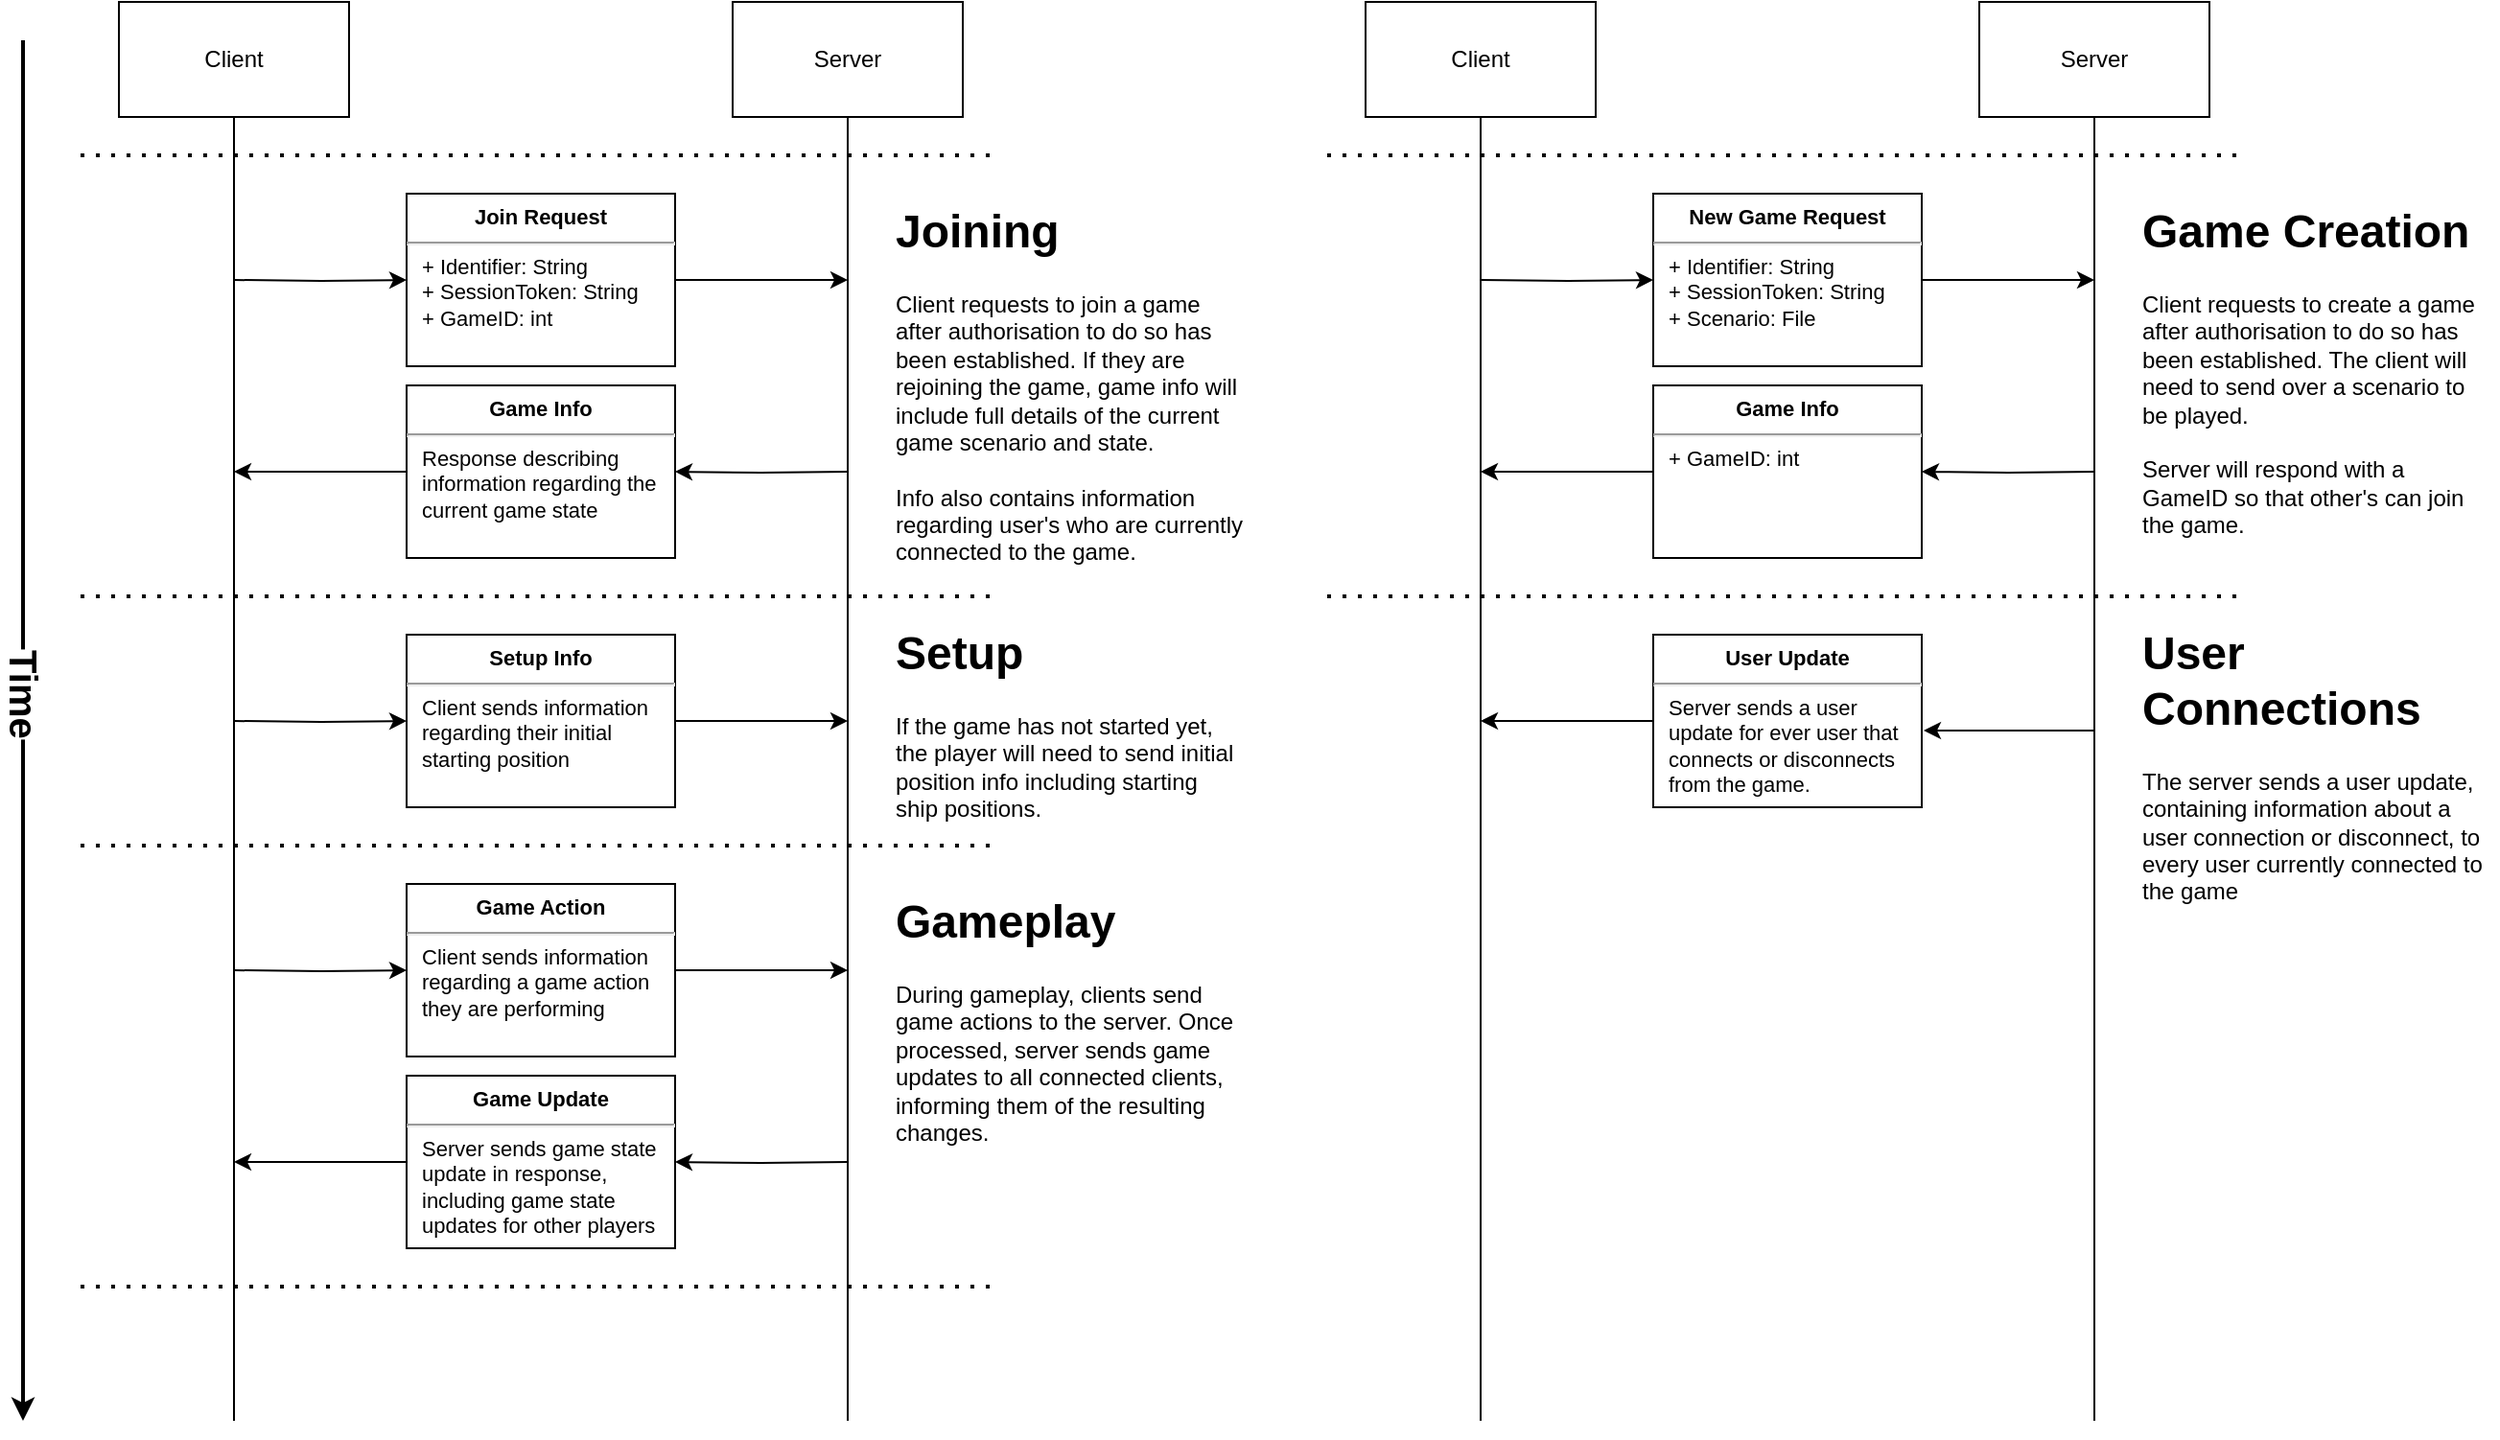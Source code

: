 <mxfile version="14.5.1" type="device"><diagram id="use4K3tZvgc8q5i0KIRh" name="Page-1"><mxGraphModel dx="2426" dy="1392" grid="1" gridSize="10" guides="1" tooltips="1" connect="1" arrows="1" fold="1" page="1" pageScale="1" pageWidth="1169" pageHeight="827" math="0" shadow="0"><root><mxCell id="0"/><mxCell id="1" parent="0"/><mxCell id="cgg7V8eqjSPqjETD0EGK-1" value="Client" style="rounded=0;whiteSpace=wrap;html=1;" vertex="1" parent="1"><mxGeometry x="90" y="40" width="120" height="60" as="geometry"/></mxCell><mxCell id="cgg7V8eqjSPqjETD0EGK-2" value="Server" style="rounded=0;whiteSpace=wrap;html=1;" vertex="1" parent="1"><mxGeometry x="410" y="40" width="120" height="60" as="geometry"/></mxCell><mxCell id="cgg7V8eqjSPqjETD0EGK-3" value="" style="endArrow=none;html=1;entryX=0.5;entryY=1;entryDx=0;entryDy=0;" edge="1" parent="1" target="cgg7V8eqjSPqjETD0EGK-1"><mxGeometry width="50" height="50" relative="1" as="geometry"><mxPoint x="150" y="780" as="sourcePoint"/><mxPoint x="350" y="240" as="targetPoint"/></mxGeometry></mxCell><mxCell id="cgg7V8eqjSPqjETD0EGK-4" value="" style="endArrow=none;html=1;entryX=0.5;entryY=1;entryDx=0;entryDy=0;" edge="1" parent="1" target="cgg7V8eqjSPqjETD0EGK-2"><mxGeometry width="50" height="50" relative="1" as="geometry"><mxPoint x="470" y="780" as="sourcePoint"/><mxPoint x="350" y="240" as="targetPoint"/></mxGeometry></mxCell><mxCell id="cgg7V8eqjSPqjETD0EGK-11" style="edgeStyle=orthogonalEdgeStyle;rounded=0;orthogonalLoop=1;jettySize=auto;html=1;exitX=1;exitY=0.5;exitDx=0;exitDy=0;" edge="1" parent="1" source="cgg7V8eqjSPqjETD0EGK-18"><mxGeometry relative="1" as="geometry"><mxPoint x="470" y="185" as="targetPoint"/><mxPoint x="370" y="180" as="sourcePoint"/></mxGeometry></mxCell><mxCell id="cgg7V8eqjSPqjETD0EGK-12" style="edgeStyle=orthogonalEdgeStyle;rounded=0;orthogonalLoop=1;jettySize=auto;html=1;entryX=0;entryY=0.5;entryDx=0;entryDy=0;" edge="1" parent="1" target="cgg7V8eqjSPqjETD0EGK-18"><mxGeometry relative="1" as="geometry"><mxPoint x="250" y="180" as="targetPoint"/><mxPoint x="150" y="185" as="sourcePoint"/></mxGeometry></mxCell><mxCell id="cgg7V8eqjSPqjETD0EGK-18" value="&lt;p style=&quot;margin: 6px 0px 0px ; text-align: center ; font-size: 11px&quot;&gt;&lt;b&gt;Join Request&lt;/b&gt;&lt;/p&gt;&lt;hr style=&quot;font-size: 11px&quot;&gt;&lt;p style=&quot;margin: 0px 0px 0px 8px ; font-size: 11px&quot;&gt;&lt;font style=&quot;font-size: 11px&quot;&gt;+ Identifier: String&lt;/font&gt;&lt;/p&gt;&lt;p style=&quot;margin: 0px 0px 0px 8px ; font-size: 11px&quot;&gt;&lt;font style=&quot;font-size: 11px&quot;&gt;+ SessionToken: String&lt;/font&gt;&lt;/p&gt;&lt;p style=&quot;margin: 0px 0px 0px 8px ; font-size: 11px&quot;&gt;&lt;font style=&quot;font-size: 11px&quot;&gt;+ GameID: int&lt;/font&gt;&lt;/p&gt;" style="align=left;overflow=fill;html=1;dropTarget=0;whiteSpace=wrap;" vertex="1" parent="1"><mxGeometry x="240" y="140" width="140" height="90" as="geometry"/></mxCell><mxCell id="cgg7V8eqjSPqjETD0EGK-23" style="edgeStyle=orthogonalEdgeStyle;rounded=0;orthogonalLoop=1;jettySize=auto;html=1;" edge="1" parent="1" source="cgg7V8eqjSPqjETD0EGK-20"><mxGeometry relative="1" as="geometry"><mxPoint x="150" y="285" as="targetPoint"/></mxGeometry></mxCell><mxCell id="cgg7V8eqjSPqjETD0EGK-20" value="&lt;p style=&quot;margin: 6px 0px 0px ; text-align: center ; font-size: 11px&quot;&gt;&lt;b&gt;Game Info&lt;/b&gt;&lt;/p&gt;&lt;hr style=&quot;font-size: 11px&quot;&gt;&lt;p style=&quot;margin: 0px 0px 0px 8px ; font-size: 11px&quot;&gt;Response describing information regarding the current game state&lt;/p&gt;" style="align=left;overflow=fill;html=1;dropTarget=0;whiteSpace=wrap;" vertex="1" parent="1"><mxGeometry x="240" y="240" width="140" height="90" as="geometry"/></mxCell><mxCell id="cgg7V8eqjSPqjETD0EGK-22" style="edgeStyle=orthogonalEdgeStyle;rounded=0;orthogonalLoop=1;jettySize=auto;html=1;entryX=1;entryY=0.5;entryDx=0;entryDy=0;" edge="1" parent="1" target="cgg7V8eqjSPqjETD0EGK-20"><mxGeometry relative="1" as="geometry"><mxPoint x="480" y="195" as="targetPoint"/><mxPoint x="470" y="285" as="sourcePoint"/></mxGeometry></mxCell><mxCell id="cgg7V8eqjSPqjETD0EGK-26" style="edgeStyle=orthogonalEdgeStyle;rounded=0;orthogonalLoop=1;jettySize=auto;html=1;" edge="1" parent="1" source="cgg7V8eqjSPqjETD0EGK-24"><mxGeometry relative="1" as="geometry"><mxPoint x="470" y="415" as="targetPoint"/></mxGeometry></mxCell><mxCell id="cgg7V8eqjSPqjETD0EGK-24" value="&lt;p style=&quot;margin: 6px 0px 0px ; text-align: center ; font-size: 11px&quot;&gt;&lt;b&gt;Setup Info&lt;/b&gt;&lt;/p&gt;&lt;hr style=&quot;font-size: 11px&quot;&gt;&lt;p style=&quot;margin: 0px 0px 0px 8px ; font-size: 11px&quot;&gt;Client sends information regarding their initial starting position&lt;/p&gt;" style="align=left;overflow=fill;html=1;dropTarget=0;whiteSpace=wrap;" vertex="1" parent="1"><mxGeometry x="240" y="370" width="140" height="90" as="geometry"/></mxCell><mxCell id="cgg7V8eqjSPqjETD0EGK-25" style="edgeStyle=orthogonalEdgeStyle;rounded=0;orthogonalLoop=1;jettySize=auto;html=1;entryX=0;entryY=0.5;entryDx=0;entryDy=0;" edge="1" parent="1" target="cgg7V8eqjSPqjETD0EGK-24"><mxGeometry relative="1" as="geometry"><mxPoint x="160" y="325" as="targetPoint"/><mxPoint x="150" y="415" as="sourcePoint"/></mxGeometry></mxCell><mxCell id="cgg7V8eqjSPqjETD0EGK-29" style="edgeStyle=orthogonalEdgeStyle;rounded=0;orthogonalLoop=1;jettySize=auto;html=1;" edge="1" parent="1" source="cgg7V8eqjSPqjETD0EGK-27"><mxGeometry relative="1" as="geometry"><mxPoint x="470" y="545" as="targetPoint"/></mxGeometry></mxCell><mxCell id="cgg7V8eqjSPqjETD0EGK-27" value="&lt;p style=&quot;margin: 6px 0px 0px ; text-align: center ; font-size: 11px&quot;&gt;&lt;b&gt;Game Action&lt;/b&gt;&lt;/p&gt;&lt;hr style=&quot;font-size: 11px&quot;&gt;&lt;p style=&quot;margin: 0px 0px 0px 8px ; font-size: 11px&quot;&gt;Client sends information regarding a game action they are performing&lt;/p&gt;" style="align=left;overflow=fill;html=1;dropTarget=0;whiteSpace=wrap;" vertex="1" parent="1"><mxGeometry x="240" y="500" width="140" height="90" as="geometry"/></mxCell><mxCell id="cgg7V8eqjSPqjETD0EGK-28" style="edgeStyle=orthogonalEdgeStyle;rounded=0;orthogonalLoop=1;jettySize=auto;html=1;entryX=0;entryY=0.5;entryDx=0;entryDy=0;" edge="1" parent="1" target="cgg7V8eqjSPqjETD0EGK-27"><mxGeometry relative="1" as="geometry"><mxPoint x="250" y="455" as="targetPoint"/><mxPoint x="150" y="545" as="sourcePoint"/></mxGeometry></mxCell><mxCell id="cgg7V8eqjSPqjETD0EGK-32" style="edgeStyle=orthogonalEdgeStyle;rounded=0;orthogonalLoop=1;jettySize=auto;html=1;" edge="1" parent="1" source="cgg7V8eqjSPqjETD0EGK-30"><mxGeometry relative="1" as="geometry"><mxPoint x="150" y="645" as="targetPoint"/></mxGeometry></mxCell><mxCell id="cgg7V8eqjSPqjETD0EGK-30" value="&lt;p style=&quot;margin: 6px 0px 0px ; text-align: center ; font-size: 11px&quot;&gt;&lt;b&gt;Game Update&lt;/b&gt;&lt;/p&gt;&lt;hr style=&quot;font-size: 11px&quot;&gt;&lt;p style=&quot;margin: 0px 0px 0px 8px ; font-size: 11px&quot;&gt;Server sends game state update in response, including game state updates for other players&lt;/p&gt;" style="align=left;overflow=fill;html=1;dropTarget=0;whiteSpace=wrap;" vertex="1" parent="1"><mxGeometry x="240" y="600" width="140" height="90" as="geometry"/></mxCell><mxCell id="cgg7V8eqjSPqjETD0EGK-31" style="edgeStyle=orthogonalEdgeStyle;rounded=0;orthogonalLoop=1;jettySize=auto;html=1;entryX=1;entryY=0.5;entryDx=0;entryDy=0;" edge="1" parent="1" target="cgg7V8eqjSPqjETD0EGK-30"><mxGeometry relative="1" as="geometry"><mxPoint x="441" y="700" as="targetPoint"/><mxPoint x="470" y="645" as="sourcePoint"/></mxGeometry></mxCell><mxCell id="cgg7V8eqjSPqjETD0EGK-37" value="" style="endArrow=none;dashed=1;html=1;dashPattern=1 3;strokeWidth=2;" edge="1" parent="1"><mxGeometry width="50" height="50" relative="1" as="geometry"><mxPoint x="70" y="480" as="sourcePoint"/><mxPoint x="550" y="480" as="targetPoint"/></mxGeometry></mxCell><mxCell id="cgg7V8eqjSPqjETD0EGK-38" value="" style="endArrow=none;dashed=1;html=1;dashPattern=1 3;strokeWidth=2;" edge="1" parent="1"><mxGeometry width="50" height="50" relative="1" as="geometry"><mxPoint x="70" y="710" as="sourcePoint"/><mxPoint x="550" y="710" as="targetPoint"/></mxGeometry></mxCell><mxCell id="cgg7V8eqjSPqjETD0EGK-44" value="" style="endArrow=none;dashed=1;html=1;dashPattern=1 3;strokeWidth=2;" edge="1" parent="1"><mxGeometry width="50" height="50" relative="1" as="geometry"><mxPoint x="70" y="120" as="sourcePoint"/><mxPoint x="550.0" y="120" as="targetPoint"/></mxGeometry></mxCell><mxCell id="cgg7V8eqjSPqjETD0EGK-45" value="&lt;h1&gt;Joining&lt;/h1&gt;&lt;div&gt;Client requests to join a game after authorisation to do so has been established. If they are rejoining the game, game info will include full details of the current game scenario and state.&lt;/div&gt;&lt;div&gt;&lt;span&gt;&lt;br&gt;&lt;/span&gt;&lt;/div&gt;&lt;div&gt;&lt;span&gt;Info also contains information regarding user's who are currently connected to the game.&lt;/span&gt;&lt;/div&gt;" style="text;html=1;strokeColor=none;fillColor=none;spacing=5;spacingTop=-20;whiteSpace=wrap;overflow=hidden;rounded=0;" vertex="1" parent="1"><mxGeometry x="490" y="140" width="190" height="210" as="geometry"/></mxCell><mxCell id="cgg7V8eqjSPqjETD0EGK-46" value="&lt;h1&gt;Gameplay&lt;/h1&gt;&lt;div&gt;During gameplay, clients send game actions to the server. Once processed, server sends game updates to all connected clients, informing them of the resulting changes.&lt;/div&gt;" style="text;html=1;strokeColor=none;fillColor=none;spacing=5;spacingTop=-20;whiteSpace=wrap;overflow=hidden;rounded=0;" vertex="1" parent="1"><mxGeometry x="490" y="500" width="190" height="140" as="geometry"/></mxCell><mxCell id="cgg7V8eqjSPqjETD0EGK-47" value="" style="endArrow=none;dashed=1;html=1;dashPattern=1 3;strokeWidth=2;" edge="1" parent="1"><mxGeometry width="50" height="50" relative="1" as="geometry"><mxPoint x="70" y="350" as="sourcePoint"/><mxPoint x="550.0" y="350" as="targetPoint"/></mxGeometry></mxCell><mxCell id="cgg7V8eqjSPqjETD0EGK-48" value="&lt;h1&gt;Setup&lt;/h1&gt;&lt;div&gt;If the game has not started yet, the player will need to send initial position info including starting ship positions.&lt;/div&gt;" style="text;html=1;strokeColor=none;fillColor=none;spacing=5;spacingTop=-20;whiteSpace=wrap;overflow=hidden;rounded=0;" vertex="1" parent="1"><mxGeometry x="490" y="360" width="190" height="140" as="geometry"/></mxCell><mxCell id="cgg7V8eqjSPqjETD0EGK-49" value="Client" style="rounded=0;whiteSpace=wrap;html=1;" vertex="1" parent="1"><mxGeometry x="740" y="40" width="120" height="60" as="geometry"/></mxCell><mxCell id="cgg7V8eqjSPqjETD0EGK-50" value="Server" style="rounded=0;whiteSpace=wrap;html=1;" vertex="1" parent="1"><mxGeometry x="1060" y="40" width="120" height="60" as="geometry"/></mxCell><mxCell id="cgg7V8eqjSPqjETD0EGK-51" value="" style="endArrow=none;html=1;entryX=0.5;entryY=1;entryDx=0;entryDy=0;" edge="1" parent="1" target="cgg7V8eqjSPqjETD0EGK-49"><mxGeometry width="50" height="50" relative="1" as="geometry"><mxPoint x="800" y="780" as="sourcePoint"/><mxPoint x="1000" y="240" as="targetPoint"/></mxGeometry></mxCell><mxCell id="cgg7V8eqjSPqjETD0EGK-52" value="" style="endArrow=none;html=1;entryX=0.5;entryY=1;entryDx=0;entryDy=0;" edge="1" parent="1" target="cgg7V8eqjSPqjETD0EGK-50"><mxGeometry width="50" height="50" relative="1" as="geometry"><mxPoint x="1120" y="780" as="sourcePoint"/><mxPoint x="1000" y="240" as="targetPoint"/></mxGeometry></mxCell><mxCell id="cgg7V8eqjSPqjETD0EGK-53" style="edgeStyle=orthogonalEdgeStyle;rounded=0;orthogonalLoop=1;jettySize=auto;html=1;exitX=1;exitY=0.5;exitDx=0;exitDy=0;" edge="1" parent="1" source="cgg7V8eqjSPqjETD0EGK-55"><mxGeometry relative="1" as="geometry"><mxPoint x="1120" y="185" as="targetPoint"/><mxPoint x="1020" y="180" as="sourcePoint"/></mxGeometry></mxCell><mxCell id="cgg7V8eqjSPqjETD0EGK-54" style="edgeStyle=orthogonalEdgeStyle;rounded=0;orthogonalLoop=1;jettySize=auto;html=1;entryX=0;entryY=0.5;entryDx=0;entryDy=0;" edge="1" parent="1" target="cgg7V8eqjSPqjETD0EGK-55"><mxGeometry relative="1" as="geometry"><mxPoint x="900" y="180" as="targetPoint"/><mxPoint x="800" y="185" as="sourcePoint"/></mxGeometry></mxCell><mxCell id="cgg7V8eqjSPqjETD0EGK-55" value="&lt;p style=&quot;margin: 6px 0px 0px ; text-align: center ; font-size: 11px&quot;&gt;&lt;b&gt;New Game Request&lt;/b&gt;&lt;/p&gt;&lt;hr style=&quot;font-size: 11px&quot;&gt;&lt;p style=&quot;margin: 0px 0px 0px 8px ; font-size: 11px&quot;&gt;&lt;font style=&quot;font-size: 11px&quot;&gt;+ Identifier: String&lt;/font&gt;&lt;/p&gt;&lt;p style=&quot;margin: 0px 0px 0px 8px ; font-size: 11px&quot;&gt;&lt;font style=&quot;font-size: 11px&quot;&gt;+ SessionToken: String&lt;/font&gt;&lt;/p&gt;&lt;p style=&quot;margin: 0px 0px 0px 8px ; font-size: 11px&quot;&gt;+ Scenario: File&lt;/p&gt;" style="align=left;overflow=fill;html=1;dropTarget=0;whiteSpace=wrap;" vertex="1" parent="1"><mxGeometry x="890" y="140" width="140" height="90" as="geometry"/></mxCell><mxCell id="cgg7V8eqjSPqjETD0EGK-56" style="edgeStyle=orthogonalEdgeStyle;rounded=0;orthogonalLoop=1;jettySize=auto;html=1;" edge="1" parent="1" source="cgg7V8eqjSPqjETD0EGK-57"><mxGeometry relative="1" as="geometry"><mxPoint x="800" y="285" as="targetPoint"/></mxGeometry></mxCell><mxCell id="cgg7V8eqjSPqjETD0EGK-57" value="&lt;p style=&quot;margin: 6px 0px 0px ; text-align: center ; font-size: 11px&quot;&gt;&lt;b&gt;Game Info&lt;/b&gt;&lt;/p&gt;&lt;hr style=&quot;font-size: 11px&quot;&gt;&lt;p style=&quot;margin: 0px 0px 0px 8px ; font-size: 11px&quot;&gt;+ GameID: int&lt;/p&gt;" style="align=left;overflow=fill;html=1;dropTarget=0;whiteSpace=wrap;" vertex="1" parent="1"><mxGeometry x="890" y="240" width="140" height="90" as="geometry"/></mxCell><mxCell id="cgg7V8eqjSPqjETD0EGK-58" style="edgeStyle=orthogonalEdgeStyle;rounded=0;orthogonalLoop=1;jettySize=auto;html=1;entryX=1;entryY=0.5;entryDx=0;entryDy=0;" edge="1" parent="1" target="cgg7V8eqjSPqjETD0EGK-57"><mxGeometry relative="1" as="geometry"><mxPoint x="1130" y="195" as="targetPoint"/><mxPoint x="1120" y="285" as="sourcePoint"/></mxGeometry></mxCell><mxCell id="cgg7V8eqjSPqjETD0EGK-70" value="" style="endArrow=none;dashed=1;html=1;dashPattern=1 3;strokeWidth=2;" edge="1" parent="1"><mxGeometry width="50" height="50" relative="1" as="geometry"><mxPoint x="720" y="120" as="sourcePoint"/><mxPoint x="1200" y="120" as="targetPoint"/></mxGeometry></mxCell><mxCell id="cgg7V8eqjSPqjETD0EGK-71" value="&lt;h1&gt;Game Creation&lt;/h1&gt;&lt;div&gt;Client requests to create a game after authorisation to do so has been established. The client will need to send over a scenario to be played.&lt;br&gt;&lt;br&gt;&lt;/div&gt;&lt;div&gt;Server will respond with a GameID so that other's can join the game.&lt;/div&gt;" style="text;html=1;strokeColor=none;fillColor=none;spacing=5;spacingTop=-20;whiteSpace=wrap;overflow=hidden;rounded=0;" vertex="1" parent="1"><mxGeometry x="1140" y="140" width="190" height="180" as="geometry"/></mxCell><mxCell id="cgg7V8eqjSPqjETD0EGK-73" value="" style="endArrow=none;dashed=1;html=1;dashPattern=1 3;strokeWidth=2;" edge="1" parent="1"><mxGeometry width="50" height="50" relative="1" as="geometry"><mxPoint x="720" y="350" as="sourcePoint"/><mxPoint x="1200" y="350" as="targetPoint"/></mxGeometry></mxCell><mxCell id="cgg7V8eqjSPqjETD0EGK-75" value="&lt;h1&gt;User Connections&lt;/h1&gt;&lt;div&gt;The server sends a user update, containing information about a user connection or disconnect, to every user currently connected to the game&lt;/div&gt;" style="text;html=1;strokeColor=none;fillColor=none;spacing=5;spacingTop=-20;whiteSpace=wrap;overflow=hidden;rounded=0;" vertex="1" parent="1"><mxGeometry x="1140" y="360" width="190" height="160" as="geometry"/></mxCell><mxCell id="cgg7V8eqjSPqjETD0EGK-78" style="edgeStyle=orthogonalEdgeStyle;rounded=0;orthogonalLoop=1;jettySize=auto;html=1;" edge="1" parent="1" source="cgg7V8eqjSPqjETD0EGK-76"><mxGeometry relative="1" as="geometry"><mxPoint x="800" y="415" as="targetPoint"/></mxGeometry></mxCell><mxCell id="cgg7V8eqjSPqjETD0EGK-76" value="&lt;p style=&quot;margin: 6px 0px 0px ; text-align: center ; font-size: 11px&quot;&gt;&lt;b&gt;User Update&lt;/b&gt;&lt;/p&gt;&lt;hr style=&quot;font-size: 11px&quot;&gt;&lt;p style=&quot;margin: 0px 0px 0px 8px ; font-size: 11px&quot;&gt;Server sends a user update for ever user that connects or disconnects from the game.&lt;/p&gt;" style="align=left;overflow=fill;html=1;dropTarget=0;whiteSpace=wrap;" vertex="1" parent="1"><mxGeometry x="890" y="370" width="140" height="90" as="geometry"/></mxCell><mxCell id="cgg7V8eqjSPqjETD0EGK-77" style="edgeStyle=orthogonalEdgeStyle;rounded=0;orthogonalLoop=1;jettySize=auto;html=1;" edge="1" parent="1"><mxGeometry relative="1" as="geometry"><mxPoint x="1031" y="420" as="targetPoint"/><mxPoint x="1120" y="420" as="sourcePoint"/></mxGeometry></mxCell><mxCell id="cgg7V8eqjSPqjETD0EGK-83" style="edgeStyle=orthogonalEdgeStyle;rounded=0;orthogonalLoop=1;jettySize=auto;html=1;fontSize=15;strokeWidth=2;" edge="1" parent="1"><mxGeometry relative="1" as="geometry"><mxPoint x="40" y="780" as="targetPoint"/><mxPoint x="40" y="60" as="sourcePoint"/></mxGeometry></mxCell><mxCell id="cgg7V8eqjSPqjETD0EGK-84" value="Time" style="edgeLabel;html=1;align=center;verticalAlign=middle;resizable=0;points=[];rotation=90;fontStyle=1;fontSize=20;" vertex="1" connectable="0" parent="cgg7V8eqjSPqjETD0EGK-83"><mxGeometry x="-0.124" y="1" relative="1" as="geometry"><mxPoint y="24.71" as="offset"/></mxGeometry></mxCell></root></mxGraphModel></diagram></mxfile>